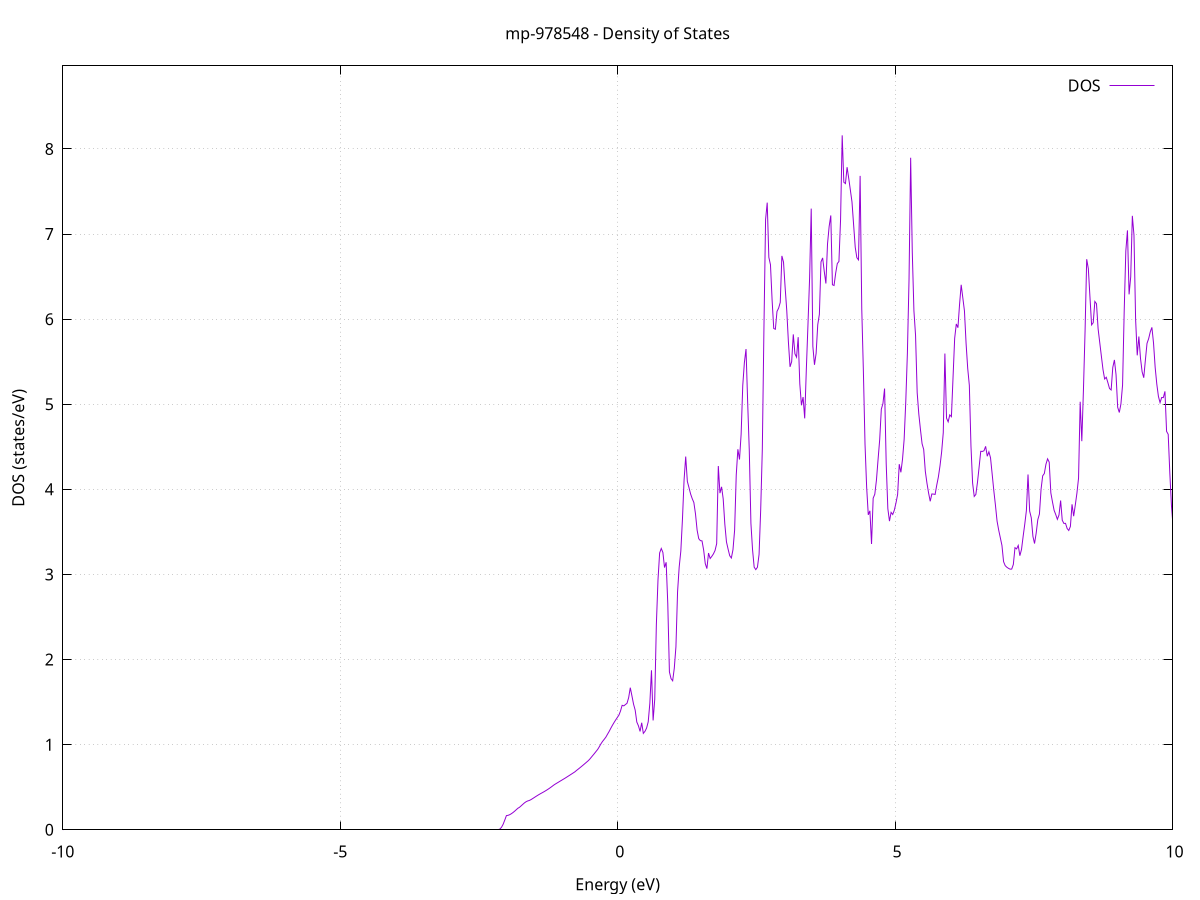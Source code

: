 set title 'mp-978548 - Density of States'
set xlabel 'Energy (eV)'
set ylabel 'DOS (states/eV)'
set grid
set xrange [-10:10]
set yrange [0:8.976]
set xzeroaxis lt -1
set terminal png size 800,600
set output 'mp-978548_dos_gnuplot.png'
plot '-' using 1:2 with lines title 'DOS'
-39.520500 0.000000
-39.491200 0.000000
-39.461800 0.000000
-39.432400 0.000000
-39.403000 0.000000
-39.373700 0.000000
-39.344300 0.000000
-39.314900 0.000000
-39.285500 0.000000
-39.256100 0.000000
-39.226800 0.000000
-39.197400 0.000000
-39.168000 0.000000
-39.138600 0.000000
-39.109200 0.000000
-39.079900 0.000000
-39.050500 0.000000
-39.021100 0.000000
-38.991700 0.000000
-38.962400 0.000000
-38.933000 0.000000
-38.903600 0.000000
-38.874200 0.000000
-38.844800 0.000000
-38.815500 0.000000
-38.786100 0.000000
-38.756700 0.000000
-38.727300 0.000000
-38.698000 0.000000
-38.668600 0.000000
-38.639200 0.000000
-38.609800 0.000000
-38.580400 0.000000
-38.551100 0.000000
-38.521700 0.000000
-38.492300 0.000000
-38.462900 0.000000
-38.433600 0.000000
-38.404200 0.000000
-38.374800 0.000000
-38.345400 0.000000
-38.316000 0.000000
-38.286700 0.000000
-38.257300 0.000000
-38.227900 0.000000
-38.198500 0.000000
-38.169200 0.000000
-38.139800 0.000000
-38.110400 0.000000
-38.081000 0.000000
-38.051600 0.000000
-38.022300 0.000000
-37.992900 0.000000
-37.963500 0.000000
-37.934100 0.000000
-37.904800 0.000000
-37.875400 0.000000
-37.846000 0.000000
-37.816600 0.000000
-37.787200 0.000000
-37.757900 0.000000
-37.728500 0.000000
-37.699100 0.000000
-37.669700 0.000000
-37.640300 0.000000
-37.611000 0.000000
-37.581600 0.000000
-37.552200 0.000000
-37.522800 0.000000
-37.493500 0.000000
-37.464100 0.000000
-37.434700 0.000000
-37.405300 0.000000
-37.375900 0.000000
-37.346600 0.000000
-37.317200 0.000000
-37.287800 0.000000
-37.258400 0.000000
-37.229100 0.000000
-37.199700 0.000000
-37.170300 0.000000
-37.140900 0.000000
-37.111500 0.000000
-37.082200 0.000000
-37.052800 0.000000
-37.023400 0.000000
-36.994000 0.000000
-36.964700 0.000000
-36.935300 0.000000
-36.905900 0.000000
-36.876500 0.000000
-36.847100 0.000000
-36.817800 0.000000
-36.788400 0.000000
-36.759000 0.000000
-36.729600 0.000000
-36.700300 0.000000
-36.670900 0.000000
-36.641500 0.000000
-36.612100 0.000000
-36.582700 0.000000
-36.553400 0.000000
-36.524000 0.000000
-36.494600 0.000000
-36.465200 0.000000
-36.435900 0.000000
-36.406500 0.000000
-36.377100 0.000000
-36.347700 0.000000
-36.318300 0.000000
-36.289000 0.000000
-36.259600 0.000000
-36.230200 0.000000
-36.200800 0.000000
-36.171400 0.000000
-36.142100 0.000000
-36.112700 0.000000
-36.083300 0.000000
-36.053900 0.000000
-36.024600 0.000000
-35.995200 0.000000
-35.965800 0.000000
-35.936400 0.000000
-35.907000 0.000000
-35.877700 0.000000
-35.848300 0.000000
-35.818900 0.000000
-35.789500 0.000000
-35.760200 0.000000
-35.730800 0.000000
-35.701400 0.000000
-35.672000 0.000000
-35.642600 0.000000
-35.613300 0.000000
-35.583900 0.000000
-35.554500 0.000000
-35.525100 0.000000
-35.495800 0.000000
-35.466400 0.000000
-35.437000 0.000000
-35.407600 0.000000
-35.378200 0.000000
-35.348900 0.000000
-35.319500 0.000000
-35.290100 0.000000
-35.260700 0.000000
-35.231400 0.000000
-35.202000 0.000000
-35.172600 0.000000
-35.143200 0.000000
-35.113800 0.000000
-35.084500 0.000000
-35.055100 0.000000
-35.025700 0.000000
-34.996300 0.000000
-34.967000 0.000000
-34.937600 0.000000
-34.908200 0.000000
-34.878800 0.000000
-34.849400 0.000000
-34.820100 0.000000
-34.790700 0.000000
-34.761300 0.000000
-34.731900 0.000000
-34.702500 0.000000
-34.673200 0.000000
-34.643800 0.000000
-34.614400 0.000000
-34.585000 0.000000
-34.555700 0.000000
-34.526300 0.000000
-34.496900 0.000000
-34.467500 0.000000
-34.438100 0.000000
-34.408800 0.000000
-34.379400 0.000000
-34.350000 0.000000
-34.320600 0.000000
-34.291300 0.000000
-34.261900 0.000000
-34.232500 0.000000
-34.203100 0.000000
-34.173700 0.000000
-34.144400 0.000000
-34.115000 0.000000
-34.085600 0.000000
-34.056200 0.000000
-34.026900 0.000000
-33.997500 0.000000
-33.968100 0.000000
-33.938700 0.000000
-33.909300 0.000000
-33.880000 0.000000
-33.850600 0.000000
-33.821200 0.000000
-33.791800 0.000000
-33.762500 0.000000
-33.733100 0.000000
-33.703700 0.000000
-33.674300 0.000000
-33.644900 0.000000
-33.615600 0.000000
-33.586200 0.000000
-33.556800 0.000000
-33.527400 0.000000
-33.498100 0.000000
-33.468700 0.000000
-33.439300 0.000000
-33.409900 0.000000
-33.380500 0.000000
-33.351200 0.000000
-33.321800 0.000000
-33.292400 0.000000
-33.263000 0.000000
-33.233600 0.000000
-33.204300 0.000000
-33.174900 0.000000
-33.145500 0.000000
-33.116100 0.000000
-33.086800 0.000000
-33.057400 0.000000
-33.028000 0.000000
-32.998600 0.000000
-32.969200 0.000000
-32.939900 0.000000
-32.910500 0.000000
-32.881100 0.000000
-32.851700 0.000000
-32.822400 0.000000
-32.793000 0.000000
-32.763600 0.000000
-32.734200 0.000000
-32.704800 0.000000
-32.675500 0.000000
-32.646100 0.000000
-32.616700 0.000000
-32.587300 0.000000
-32.558000 0.000000
-32.528600 0.000000
-32.499200 0.000000
-32.469800 0.000000
-32.440400 0.000000
-32.411100 0.000000
-32.381700 0.000000
-32.352300 0.000000
-32.322900 0.000000
-32.293600 0.000000
-32.264200 0.000000
-32.234800 0.000000
-32.205400 0.000000
-32.176000 0.000000
-32.146700 0.000000
-32.117300 0.000000
-32.087900 0.000000
-32.058500 0.000000
-32.029200 0.000000
-31.999800 0.000000
-31.970400 0.000000
-31.941000 0.000000
-31.911600 0.000000
-31.882300 0.000000
-31.852900 0.000000
-31.823500 0.000000
-31.794100 0.000000
-31.764700 0.000000
-31.735400 0.000000
-31.706000 0.000000
-31.676600 0.000000
-31.647200 0.000000
-31.617900 0.000000
-31.588500 0.000000
-31.559100 0.000000
-31.529700 0.000000
-31.500300 0.000000
-31.471000 0.000000
-31.441600 0.000000
-31.412200 0.000000
-31.382800 0.000000
-31.353500 0.000000
-31.324100 0.000000
-31.294700 0.000000
-31.265300 0.000000
-31.235900 0.000000
-31.206600 0.000000
-31.177200 0.000000
-31.147800 0.000000
-31.118400 0.000000
-31.089100 0.000000
-31.059700 0.000000
-31.030300 0.000000
-31.000900 0.000000
-30.971500 0.000000
-30.942200 0.000000
-30.912800 0.000000
-30.883400 0.000000
-30.854000 0.000000
-30.824700 0.000000
-30.795300 0.000000
-30.765900 0.000000
-30.736500 0.000000
-30.707100 0.000000
-30.677800 0.000000
-30.648400 0.000000
-30.619000 0.000000
-30.589600 0.000000
-30.560300 0.000000
-30.530900 0.000000
-30.501500 0.000000
-30.472100 0.000000
-30.442700 0.000000
-30.413400 0.000000
-30.384000 0.000000
-30.354600 0.000000
-30.325200 0.000000
-30.295800 0.000000
-30.266500 0.000000
-30.237100 0.000000
-30.207700 0.000000
-30.178300 0.000000
-30.149000 0.000000
-30.119600 0.000000
-30.090200 0.000000
-30.060800 0.000000
-30.031400 0.000000
-30.002100 0.000000
-29.972700 0.000000
-29.943300 0.000000
-29.913900 0.000000
-29.884600 0.000000
-29.855200 0.000000
-29.825800 0.000000
-29.796400 0.000000
-29.767000 0.000000
-29.737700 0.000000
-29.708300 0.000000
-29.678900 0.000000
-29.649500 0.000000
-29.620200 0.000000
-29.590800 0.000000
-29.561400 0.000000
-29.532000 0.000000
-29.502600 0.000000
-29.473300 0.000000
-29.443900 0.000000
-29.414500 0.000000
-29.385100 0.000000
-29.355800 0.000000
-29.326400 0.000000
-29.297000 0.000000
-29.267600 0.000000
-29.238200 0.000000
-29.208900 0.000000
-29.179500 0.000000
-29.150100 0.000000
-29.120700 0.000000
-29.091400 0.000000
-29.062000 0.000000
-29.032600 0.000000
-29.003200 0.000000
-28.973800 0.000000
-28.944500 0.000000
-28.915100 0.000000
-28.885700 0.000000
-28.856300 0.000000
-28.826900 0.000000
-28.797600 0.000000
-28.768200 0.000000
-28.738800 0.000000
-28.709400 0.000000
-28.680100 0.000000
-28.650700 0.000000
-28.621300 0.000000
-28.591900 0.000000
-28.562500 0.000000
-28.533200 0.000000
-28.503800 0.000000
-28.474400 0.000000
-28.445000 0.000000
-28.415700 0.000000
-28.386300 0.000000
-28.356900 0.000000
-28.327500 0.000000
-28.298100 0.000000
-28.268800 0.000000
-28.239400 0.000000
-28.210000 0.000000
-28.180600 0.000000
-28.151300 0.000000
-28.121900 0.000000
-28.092500 0.000000
-28.063100 0.000000
-28.033700 0.000000
-28.004400 0.000000
-27.975000 0.000000
-27.945600 0.000000
-27.916200 0.000000
-27.886900 0.000000
-27.857500 0.000000
-27.828100 0.000000
-27.798700 0.000000
-27.769300 0.000000
-27.740000 0.000000
-27.710600 0.000000
-27.681200 0.000000
-27.651800 0.000000
-27.622500 0.000000
-27.593100 0.000000
-27.563700 0.000000
-27.534300 0.000000
-27.504900 0.000000
-27.475600 0.000000
-27.446200 0.000000
-27.416800 0.000000
-27.387400 0.000000
-27.358000 0.000000
-27.328700 0.000000
-27.299300 0.000000
-27.269900 0.000000
-27.240500 0.000000
-27.211200 0.000000
-27.181800 0.000000
-27.152400 0.000000
-27.123000 0.000000
-27.093600 0.000000
-27.064300 0.000000
-27.034900 0.000000
-27.005500 0.000000
-26.976100 0.000000
-26.946800 0.000000
-26.917400 0.000000
-26.888000 0.000000
-26.858600 0.000000
-26.829200 0.000000
-26.799900 0.000000
-26.770500 0.000000
-26.741100 0.000000
-26.711700 0.000000
-26.682400 0.000000
-26.653000 0.000000
-26.623600 0.000000
-26.594200 0.000000
-26.564800 0.000000
-26.535500 0.000000
-26.506100 0.000000
-26.476700 0.000000
-26.447300 0.000000
-26.418000 0.000000
-26.388600 0.000000
-26.359200 0.000000
-26.329800 0.000000
-26.300400 0.000000
-26.271100 0.000000
-26.241700 0.000000
-26.212300 0.000000
-26.182900 0.000000
-26.153600 0.000000
-26.124200 0.000000
-26.094800 0.000000
-26.065400 0.000000
-26.036000 0.000000
-26.006700 0.000000
-25.977300 0.000000
-25.947900 0.000000
-25.918500 0.000000
-25.889100 0.000000
-25.859800 0.000000
-25.830400 0.000000
-25.801000 0.000000
-25.771600 0.000000
-25.742300 0.000000
-25.712900 0.000000
-25.683500 0.000000
-25.654100 0.000000
-25.624700 0.000000
-25.595400 0.000000
-25.566000 0.000000
-25.536600 0.000000
-25.507200 0.000000
-25.477900 0.000000
-25.448500 0.000000
-25.419100 0.000000
-25.389700 0.000000
-25.360300 0.000000
-25.331000 0.000000
-25.301600 0.000000
-25.272200 0.000000
-25.242800 0.000000
-25.213500 0.000000
-25.184100 0.000000
-25.154700 0.000000
-25.125300 0.000000
-25.095900 0.000000
-25.066600 0.000000
-25.037200 0.000000
-25.007800 0.000000
-24.978400 0.000000
-24.949100 0.000000
-24.919700 0.000000
-24.890300 0.000000
-24.860900 0.000000
-24.831500 0.000000
-24.802200 0.000000
-24.772800 0.000000
-24.743400 0.000000
-24.714000 0.000000
-24.684700 0.000000
-24.655300 0.000000
-24.625900 0.000000
-24.596500 0.000000
-24.567100 0.000000
-24.537800 0.000000
-24.508400 0.000000
-24.479000 0.000000
-24.449600 0.000000
-24.420200 0.000000
-24.390900 0.000000
-24.361500 0.000000
-24.332100 0.000000
-24.302700 0.000000
-24.273400 0.000000
-24.244000 0.000000
-24.214600 0.000000
-24.185200 0.000000
-24.155800 0.000000
-24.126500 0.000000
-24.097100 0.000000
-24.067700 0.000000
-24.038300 0.000000
-24.009000 0.000000
-23.979600 0.000000
-23.950200 0.000000
-23.920800 0.000000
-23.891400 0.000000
-23.862100 0.000000
-23.832700 0.000000
-23.803300 0.000000
-23.773900 0.000000
-23.744600 0.000000
-23.715200 0.000000
-23.685800 0.000000
-23.656400 0.000000
-23.627000 0.000000
-23.597700 0.000000
-23.568300 0.000000
-23.538900 0.000000
-23.509500 0.000000
-23.480200 0.000000
-23.450800 0.000000
-23.421400 0.000000
-23.392000 0.000000
-23.362600 0.000000
-23.333300 0.000000
-23.303900 0.000000
-23.274500 0.000000
-23.245100 0.000000
-23.215800 0.000000
-23.186400 0.000000
-23.157000 0.000000
-23.127600 0.000000
-23.098200 0.000000
-23.068900 0.000000
-23.039500 0.000000
-23.010100 0.000000
-22.980700 0.000000
-22.951300 0.000000
-22.922000 0.000000
-22.892600 0.000000
-22.863200 0.000000
-22.833800 0.000000
-22.804500 0.000000
-22.775100 0.000000
-22.745700 0.000000
-22.716300 0.000000
-22.686900 0.000000
-22.657600 0.000000
-22.628200 0.000000
-22.598800 0.000000
-22.569400 0.000000
-22.540100 0.000000
-22.510700 0.000000
-22.481300 0.000000
-22.451900 0.000000
-22.422500 0.000000
-22.393200 0.000000
-22.363800 0.000000
-22.334400 0.000000
-22.305000 0.000000
-22.275700 0.000000
-22.246300 0.000000
-22.216900 0.000000
-22.187500 0.000000
-22.158100 0.000000
-22.128800 0.000000
-22.099400 0.000000
-22.070000 0.000000
-22.040600 0.000000
-22.011300 0.000000
-21.981900 0.000000
-21.952500 0.000000
-21.923100 0.000000
-21.893700 0.000000
-21.864400 0.000000
-21.835000 0.000000
-21.805600 10.244600
-21.776200 15.211400
-21.746900 41.581300
-21.717500 42.151400
-21.688100 51.394800
-21.658700 30.771500
-21.629300 18.890900
-21.600000 38.003300
-21.570600 41.174900
-21.541200 34.017100
-21.511800 41.118400
-21.482500 36.437000
-21.453100 62.422600
-21.423700 94.716200
-21.394300 57.169300
-21.364900 0.000000
-21.335600 0.000000
-21.306200 0.000000
-21.276800 0.000000
-21.247400 0.000000
-21.218000 0.000000
-21.188700 0.000000
-21.159300 0.000000
-21.129900 0.000000
-21.100500 0.000000
-21.071200 0.000000
-21.041800 0.000000
-21.012400 0.000000
-20.983000 0.000000
-20.953600 0.000000
-20.924300 0.000000
-20.894900 0.000000
-20.865500 0.000000
-20.836100 0.000000
-20.806800 0.000000
-20.777400 0.000000
-20.748000 0.000000
-20.718600 0.000000
-20.689200 0.000000
-20.659900 0.000000
-20.630500 0.000000
-20.601100 0.000000
-20.571700 0.000000
-20.542400 0.000000
-20.513000 0.000000
-20.483600 0.000000
-20.454200 0.000000
-20.424800 0.000000
-20.395500 0.000000
-20.366100 0.000000
-20.336700 0.000000
-20.307300 0.000000
-20.278000 0.000000
-20.248600 0.000000
-20.219200 0.000000
-20.189800 0.000000
-20.160400 0.000000
-20.131100 0.000000
-20.101700 0.000000
-20.072300 0.000000
-20.042900 0.000000
-20.013600 0.000000
-19.984200 0.000000
-19.954800 0.000000
-19.925400 0.000000
-19.896000 0.000000
-19.866700 0.000000
-19.837300 0.000000
-19.807900 0.000000
-19.778500 0.000000
-19.749100 0.000000
-19.719800 0.000000
-19.690400 0.000000
-19.661000 0.000000
-19.631600 0.000000
-19.602300 0.000000
-19.572900 0.000000
-19.543500 0.000000
-19.514100 0.000000
-19.484700 0.000000
-19.455400 0.000000
-19.426000 0.000000
-19.396600 0.000000
-19.367200 0.000000
-19.337900 0.000000
-19.308500 0.000000
-19.279100 0.000000
-19.249700 0.000000
-19.220300 0.000000
-19.191000 0.000000
-19.161600 0.000000
-19.132200 0.000000
-19.102800 0.000000
-19.073500 0.000000
-19.044100 0.000000
-19.014700 0.000000
-18.985300 0.000000
-18.955900 0.000000
-18.926600 0.000000
-18.897200 0.000000
-18.867800 0.000000
-18.838400 0.000000
-18.809100 0.000000
-18.779700 0.000000
-18.750300 0.000000
-18.720900 0.000000
-18.691500 0.000000
-18.662200 0.000000
-18.632800 0.000000
-18.603400 0.000000
-18.574000 0.000000
-18.544700 0.000000
-18.515300 0.000000
-18.485900 0.000000
-18.456500 0.000000
-18.427100 0.000000
-18.397800 0.000000
-18.368400 0.000000
-18.339000 0.000000
-18.309600 0.000000
-18.280200 0.000000
-18.250900 0.000000
-18.221500 0.000000
-18.192100 0.000000
-18.162700 0.000000
-18.133400 0.000000
-18.104000 0.000000
-18.074600 0.000000
-18.045200 0.000000
-18.015800 0.000000
-17.986500 0.000000
-17.957100 0.000000
-17.927700 0.000000
-17.898300 0.000000
-17.869000 0.000000
-17.839600 0.000000
-17.810200 0.000000
-17.780800 0.000000
-17.751400 0.000000
-17.722100 0.000000
-17.692700 0.000000
-17.663300 0.000000
-17.633900 0.000000
-17.604600 0.000000
-17.575200 0.000000
-17.545800 0.000000
-17.516400 0.000000
-17.487000 0.000000
-17.457700 0.000000
-17.428300 0.000000
-17.398900 0.000000
-17.369500 0.000000
-17.340200 0.000000
-17.310800 0.000000
-17.281400 0.000000
-17.252000 0.000000
-17.222600 0.000000
-17.193300 0.000000
-17.163900 0.000000
-17.134500 0.000000
-17.105100 0.000000
-17.075800 0.000000
-17.046400 0.000000
-17.017000 0.000000
-16.987600 0.000000
-16.958200 0.000000
-16.928900 0.000000
-16.899500 0.000000
-16.870100 0.000000
-16.840700 0.000000
-16.811300 0.000000
-16.782000 0.000000
-16.752600 0.000000
-16.723200 0.000000
-16.693800 0.000000
-16.664500 0.000000
-16.635100 0.000000
-16.605700 0.000000
-16.576300 0.000000
-16.546900 0.000000
-16.517600 0.000000
-16.488200 0.000000
-16.458800 170.787600
-16.429400 0.000000
-16.400100 0.000000
-16.370700 0.000000
-16.341300 0.000000
-16.311900 0.000000
-16.282500 0.000000
-16.253200 0.000000
-16.223800 0.000000
-16.194400 0.000000
-16.165000 0.000000
-16.135700 0.000000
-16.106300 0.000000
-16.076900 0.000000
-16.047500 0.000000
-16.018100 0.000000
-15.988800 0.000000
-15.959400 0.000000
-15.930000 0.000000
-15.900600 0.000000
-15.871300 0.000000
-15.841900 0.000000
-15.812500 0.000000
-15.783100 0.000000
-15.753700 0.000000
-15.724400 0.000000
-15.695000 0.000000
-15.665600 0.000000
-15.636200 0.000000
-15.606900 0.000000
-15.577500 0.000000
-15.548100 0.000000
-15.518700 0.000000
-15.489300 0.000000
-15.460000 0.000000
-15.430600 0.000000
-15.401200 0.000000
-15.371800 0.000000
-15.342400 0.000000
-15.313100 0.000000
-15.283700 0.000000
-15.254300 0.000000
-15.224900 0.000000
-15.195600 0.000000
-15.166200 0.000000
-15.136800 0.000000
-15.107400 0.000000
-15.078000 0.000000
-15.048700 0.000000
-15.019300 0.000000
-14.989900 0.000000
-14.960500 0.000000
-14.931200 0.000000
-14.901800 0.000000
-14.872400 0.000000
-14.843000 0.000000
-14.813600 0.000000
-14.784300 0.000000
-14.754900 0.000000
-14.725500 0.000000
-14.696100 0.000000
-14.666800 0.000000
-14.637400 0.000000
-14.608000 0.000000
-14.578600 0.000000
-14.549200 0.000000
-14.519900 0.000000
-14.490500 0.000000
-14.461100 0.000000
-14.431700 0.000000
-14.402400 0.000000
-14.373000 0.000000
-14.343600 0.000000
-14.314200 0.000000
-14.284800 0.000000
-14.255500 0.000000
-14.226100 0.000000
-14.196700 0.000000
-14.167300 0.000000
-14.138000 0.000000
-14.108600 0.000000
-14.079200 0.000000
-14.049800 0.000000
-14.020400 0.000000
-13.991100 0.000000
-13.961700 0.000000
-13.932300 0.000000
-13.902900 0.000000
-13.873500 0.000000
-13.844200 0.000000
-13.814800 0.000000
-13.785400 0.000000
-13.756000 0.000000
-13.726700 0.000000
-13.697300 0.000000
-13.667900 0.000000
-13.638500 0.000000
-13.609100 0.000000
-13.579800 0.000000
-13.550400 0.000000
-13.521000 0.000000
-13.491600 0.000000
-13.462300 0.000000
-13.432900 0.000000
-13.403500 0.000000
-13.374100 0.000000
-13.344700 0.000000
-13.315400 0.000000
-13.286000 0.000000
-13.256600 0.000000
-13.227200 0.000000
-13.197900 0.000000
-13.168500 0.000000
-13.139100 0.000000
-13.109700 0.000000
-13.080300 0.000000
-13.051000 0.000000
-13.021600 0.000000
-12.992200 0.000000
-12.962800 0.000000
-12.933500 0.000000
-12.904100 0.000000
-12.874700 0.000000
-12.845300 0.000000
-12.815900 0.000000
-12.786600 0.000000
-12.757200 0.000000
-12.727800 0.000000
-12.698400 0.000000
-12.669100 0.000000
-12.639700 0.000000
-12.610300 0.000000
-12.580900 0.000000
-12.551500 0.000000
-12.522200 0.000000
-12.492800 0.000000
-12.463400 0.000000
-12.434000 0.000000
-12.404600 0.000000
-12.375300 0.000000
-12.345900 0.000000
-12.316500 0.000000
-12.287100 0.000000
-12.257800 0.000000
-12.228400 0.000000
-12.199000 0.000000
-12.169600 0.000000
-12.140200 0.000000
-12.110900 0.000000
-12.081500 0.000000
-12.052100 0.000000
-12.022700 0.000000
-11.993400 0.000000
-11.964000 0.000000
-11.934600 0.000000
-11.905200 0.000000
-11.875800 0.000000
-11.846500 0.000000
-11.817100 0.000000
-11.787700 0.000000
-11.758300 0.000000
-11.729000 0.000000
-11.699600 0.000000
-11.670200 0.000000
-11.640800 0.000000
-11.611400 0.000000
-11.582100 0.000000
-11.552700 0.000000
-11.523300 0.000000
-11.493900 0.000000
-11.464600 0.000000
-11.435200 0.000000
-11.405800 0.000000
-11.376400 0.000000
-11.347000 0.000000
-11.317700 0.000000
-11.288300 0.000000
-11.258900 0.000000
-11.229500 0.000000
-11.200200 0.000000
-11.170800 0.000000
-11.141400 0.000000
-11.112000 0.000000
-11.082600 0.000000
-11.053300 0.000000
-11.023900 0.000000
-10.994500 0.000000
-10.965100 0.000000
-10.935700 0.000000
-10.906400 0.000000
-10.877000 0.000000
-10.847600 0.000000
-10.818200 0.000000
-10.788900 0.000000
-10.759500 0.000000
-10.730100 0.000000
-10.700700 0.000000
-10.671300 0.000000
-10.642000 0.000000
-10.612600 0.000000
-10.583200 0.000000
-10.553800 0.000000
-10.524500 0.000000
-10.495100 0.000000
-10.465700 0.000000
-10.436300 0.000000
-10.406900 0.000000
-10.377600 0.000000
-10.348200 0.000000
-10.318800 0.000000
-10.289400 0.000000
-10.260100 0.000000
-10.230700 0.000000
-10.201300 0.000000
-10.171900 0.000000
-10.142500 0.000000
-10.113200 0.000000
-10.083800 0.000000
-10.054400 0.000000
-10.025000 0.000000
-9.995700 0.000000
-9.966300 0.000000
-9.936900 0.000000
-9.907500 0.000000
-9.878100 0.000000
-9.848800 0.000000
-9.819400 0.000000
-9.790000 0.000000
-9.760600 0.000000
-9.731300 0.000000
-9.701900 0.000000
-9.672500 0.000000
-9.643100 0.000000
-9.613700 0.000000
-9.584400 0.000000
-9.555000 0.000000
-9.525600 0.000000
-9.496200 0.000000
-9.466800 0.000000
-9.437500 0.000000
-9.408100 0.000000
-9.378700 0.000000
-9.349300 0.000000
-9.320000 0.000000
-9.290600 0.000000
-9.261200 0.000000
-9.231800 0.000000
-9.202400 0.000000
-9.173100 0.000000
-9.143700 0.000000
-9.114300 0.000000
-9.084900 0.000000
-9.055600 0.000000
-9.026200 0.000000
-8.996800 0.000000
-8.967400 0.000000
-8.938000 0.000000
-8.908700 0.000000
-8.879300 0.000000
-8.849900 0.000000
-8.820500 0.000000
-8.791200 0.000000
-8.761800 0.000000
-8.732400 0.000000
-8.703000 0.000000
-8.673600 0.000000
-8.644300 0.000000
-8.614900 0.000000
-8.585500 0.000000
-8.556100 0.000000
-8.526800 0.000000
-8.497400 0.000000
-8.468000 0.000000
-8.438600 0.000000
-8.409200 0.000000
-8.379900 0.000000
-8.350500 0.000000
-8.321100 0.000000
-8.291700 0.000000
-8.262400 0.000000
-8.233000 0.000000
-8.203600 0.000000
-8.174200 0.000000
-8.144800 0.000000
-8.115500 0.000000
-8.086100 0.000000
-8.056700 0.000000
-8.027300 0.000000
-7.997900 0.000000
-7.968600 0.000000
-7.939200 0.000000
-7.909800 0.000000
-7.880400 0.000000
-7.851100 0.000000
-7.821700 0.000000
-7.792300 0.000000
-7.762900 0.000000
-7.733500 0.000000
-7.704200 0.000000
-7.674800 0.000000
-7.645400 0.000000
-7.616000 0.000000
-7.586700 0.000000
-7.557300 0.000000
-7.527900 0.000000
-7.498500 0.000000
-7.469100 0.000000
-7.439800 0.000000
-7.410400 0.000000
-7.381000 0.000000
-7.351600 0.000000
-7.322300 0.000000
-7.292900 0.000000
-7.263500 0.000000
-7.234100 0.000000
-7.204700 0.000000
-7.175400 0.000000
-7.146000 0.000000
-7.116600 0.000000
-7.087200 0.000000
-7.057900 0.000000
-7.028500 0.000000
-6.999100 0.000000
-6.969700 0.000000
-6.940300 0.000000
-6.911000 0.000000
-6.881600 0.000000
-6.852200 0.000000
-6.822800 0.000000
-6.793500 0.000000
-6.764100 0.000000
-6.734700 0.000000
-6.705300 0.000000
-6.675900 0.000000
-6.646600 0.000000
-6.617200 0.000000
-6.587800 0.000000
-6.558400 0.000000
-6.529000 0.000000
-6.499700 0.000000
-6.470300 0.000000
-6.440900 0.000000
-6.411500 0.000000
-6.382200 0.000000
-6.352800 0.000000
-6.323400 0.000000
-6.294000 0.000000
-6.264600 0.000000
-6.235300 0.000000
-6.205900 0.000000
-6.176500 0.000000
-6.147100 0.000000
-6.117800 0.000000
-6.088400 0.000000
-6.059000 0.000000
-6.029600 0.000000
-6.000200 0.000000
-5.970900 0.000000
-5.941500 0.000000
-5.912100 0.000000
-5.882700 0.000000
-5.853400 0.000000
-5.824000 0.000000
-5.794600 0.000000
-5.765200 0.000000
-5.735800 0.000000
-5.706500 0.000000
-5.677100 0.000000
-5.647700 0.000000
-5.618300 0.000000
-5.589000 0.000000
-5.559600 0.000000
-5.530200 0.000000
-5.500800 0.000000
-5.471400 0.000000
-5.442100 0.000000
-5.412700 0.000000
-5.383300 0.000000
-5.353900 0.000000
-5.324600 0.000000
-5.295200 0.000000
-5.265800 0.000000
-5.236400 0.000000
-5.207000 0.000000
-5.177700 0.000000
-5.148300 0.000000
-5.118900 0.000000
-5.089500 0.000000
-5.060100 0.000000
-5.030800 0.000000
-5.001400 0.000000
-4.972000 0.000000
-4.942600 0.000000
-4.913300 0.000000
-4.883900 0.000000
-4.854500 0.000000
-4.825100 0.000000
-4.795700 0.000000
-4.766400 0.000000
-4.737000 0.000000
-4.707600 0.000000
-4.678200 0.000000
-4.648900 0.000000
-4.619500 0.000000
-4.590100 0.000000
-4.560700 0.000000
-4.531300 0.000000
-4.502000 0.000000
-4.472600 0.000000
-4.443200 0.000000
-4.413800 0.000000
-4.384500 0.000000
-4.355100 0.000000
-4.325700 0.000000
-4.296300 0.000000
-4.266900 0.000000
-4.237600 0.000000
-4.208200 0.000000
-4.178800 0.000000
-4.149400 0.000000
-4.120100 0.000000
-4.090700 0.000000
-4.061300 0.000000
-4.031900 0.000000
-4.002500 0.000000
-3.973200 0.000000
-3.943800 0.000000
-3.914400 0.000000
-3.885000 0.000000
-3.855700 0.000000
-3.826300 0.000000
-3.796900 0.000000
-3.767500 0.000000
-3.738100 0.000000
-3.708800 0.000000
-3.679400 0.000000
-3.650000 0.000000
-3.620600 0.000000
-3.591200 0.000000
-3.561900 0.000000
-3.532500 0.000000
-3.503100 0.000000
-3.473700 0.000000
-3.444400 0.000000
-3.415000 0.000000
-3.385600 0.000000
-3.356200 0.000000
-3.326800 0.000000
-3.297500 0.000000
-3.268100 0.000000
-3.238700 0.000000
-3.209300 0.000000
-3.180000 0.000000
-3.150600 0.000000
-3.121200 0.000000
-3.091800 0.000000
-3.062400 0.000000
-3.033100 0.000000
-3.003700 0.000000
-2.974300 0.000000
-2.944900 0.000000
-2.915600 0.000000
-2.886200 0.000000
-2.856800 0.000000
-2.827400 0.000000
-2.798000 0.000000
-2.768700 0.000000
-2.739300 0.000000
-2.709900 0.000000
-2.680500 0.000000
-2.651200 0.000000
-2.621800 0.000000
-2.592400 0.000000
-2.563000 0.000000
-2.533600 0.000000
-2.504300 0.000000
-2.474900 0.000000
-2.445500 0.000000
-2.416100 0.000000
-2.386800 0.000000
-2.357400 0.000000
-2.328000 0.000000
-2.298600 0.000000
-2.269200 0.000000
-2.239900 0.000000
-2.210500 0.000000
-2.181100 0.000000
-2.151700 0.000000
-2.122400 0.008000
-2.093000 0.029600
-2.063600 0.065000
-2.034200 0.114000
-2.004800 0.166400
-1.975500 0.169700
-1.946100 0.177000
-1.916700 0.188300
-1.887300 0.202000
-1.857900 0.217500
-1.828600 0.234900
-1.799200 0.252400
-1.769800 0.263800
-1.740400 0.280600
-1.711100 0.297900
-1.681700 0.315000
-1.652300 0.328600
-1.622900 0.338300
-1.593500 0.344000
-1.564200 0.353400
-1.534800 0.365400
-1.505400 0.377700
-1.476000 0.390300
-1.446700 0.402400
-1.417300 0.414100
-1.387900 0.425100
-1.358500 0.435600
-1.329100 0.446400
-1.299800 0.457800
-1.270400 0.469700
-1.241000 0.482300
-1.211600 0.495700
-1.182300 0.509800
-1.152900 0.524500
-1.123500 0.537100
-1.094100 0.548600
-1.064700 0.560200
-1.035400 0.571900
-1.006000 0.583400
-0.976600 0.594900
-0.947200 0.606500
-0.917900 0.618700
-0.888500 0.630900
-0.859100 0.643200
-0.829700 0.655600
-0.800300 0.668100
-0.771000 0.680600
-0.741600 0.696900
-0.712200 0.711800
-0.682800 0.727200
-0.653500 0.742900
-0.624100 0.758900
-0.594700 0.775100
-0.565300 0.791500
-0.535900 0.808200
-0.506600 0.826900
-0.477200 0.850300
-0.447800 0.873400
-0.418400 0.896400
-0.389000 0.920700
-0.359700 0.944500
-0.330300 0.976100
-0.300900 1.010000
-0.271500 1.038900
-0.242200 1.062700
-0.212800 1.088100
-0.183400 1.121900
-0.154000 1.154700
-0.124600 1.191400
-0.095300 1.226400
-0.065900 1.258900
-0.036500 1.289400
-0.007100 1.318500
0.022200 1.346200
0.051600 1.395600
0.081000 1.462600
0.110400 1.456100
0.139800 1.471000
0.169100 1.486600
0.198500 1.552900
0.227900 1.669500
0.257300 1.573700
0.286600 1.476100
0.316000 1.406100
0.345400 1.265900
0.374800 1.221200
0.404200 1.155600
0.433500 1.257800
0.462900 1.132800
0.492300 1.156600
0.521700 1.195300
0.551000 1.268600
0.580400 1.486400
0.609800 1.874100
0.639200 1.284900
0.668600 1.533100
0.697900 2.414300
0.727300 2.937300
0.756700 3.252500
0.786100 3.305400
0.815400 3.259100
0.844800 3.081300
0.874200 3.143300
0.903600 2.655100
0.933000 1.855100
0.962300 1.776000
0.991700 1.750800
1.021100 1.899600
1.050500 2.149800
1.079900 2.794500
1.109200 3.087000
1.138600 3.274200
1.168000 3.648900
1.197400 4.111400
1.226700 4.385000
1.256100 4.093300
1.285500 4.021300
1.314900 3.945800
1.344300 3.890400
1.373600 3.845300
1.403000 3.711600
1.432400 3.519900
1.461800 3.420100
1.491100 3.397500
1.520500 3.394400
1.549900 3.287600
1.579300 3.127200
1.608700 3.068800
1.638000 3.251500
1.667400 3.187600
1.696800 3.212500
1.726200 3.241600
1.755500 3.281800
1.784900 3.362800
1.814300 4.274400
1.843700 3.955600
1.873100 4.029700
1.902400 3.887300
1.931800 3.590400
1.961200 3.382800
1.990600 3.297900
2.019900 3.220100
2.049300 3.193500
2.078700 3.291200
2.108100 3.519900
2.137500 4.168600
2.166800 4.471300
2.196200 4.350900
2.225600 4.648400
2.255000 5.221500
2.284300 5.490400
2.313700 5.648700
2.343100 5.028200
2.372500 4.458400
2.401900 3.601000
2.431200 3.291600
2.460600 3.085600
2.490000 3.057100
2.519400 3.085100
2.548800 3.235400
2.578100 3.760900
2.607500 4.473100
2.636900 5.904100
2.666300 7.171800
2.695600 7.368900
2.725000 6.726700
2.754400 6.639300
2.783800 6.224000
2.813200 5.890500
2.842500 5.881300
2.871900 6.090600
2.901300 6.129800
2.930700 6.196700
2.960000 6.743200
2.989400 6.670100
3.018800 6.370200
3.048200 6.098900
3.077600 5.730600
3.106900 5.439600
3.136300 5.500200
3.165700 5.820800
3.195100 5.592500
3.224400 5.553500
3.253800 5.788300
3.283200 5.238700
3.312600 4.988000
3.342000 5.084400
3.371300 4.833800
3.400700 5.408200
3.430100 5.933900
3.459500 6.481300
3.488800 7.298500
3.518200 5.681300
3.547600 5.463500
3.577000 5.598000
3.606400 5.934600
3.635700 6.056400
3.665100 6.672500
3.694500 6.719700
3.723900 6.560000
3.753200 6.418900
3.782600 6.885000
3.812000 7.089400
3.841400 7.218400
3.870800 6.404100
3.900100 6.395500
3.929500 6.540100
3.958900 6.653400
3.988300 6.677800
4.017700 7.170200
4.047000 8.159900
4.076400 7.609000
4.105800 7.593100
4.135200 7.785400
4.164500 7.655400
4.193900 7.518600
4.223300 7.378100
4.252700 7.110200
4.282100 6.844000
4.311400 6.721800
4.340800 6.696600
4.370200 7.683400
4.399600 6.122500
4.428900 5.389400
4.458300 4.532800
4.487700 4.025600
4.517100 3.700600
4.546500 3.747900
4.575800 3.357900
4.605200 3.896600
4.634600 3.942800
4.664000 4.107100
4.693300 4.349200
4.722700 4.583100
4.752100 4.941500
4.781500 5.009100
4.810900 5.184500
4.840200 4.301700
4.869600 3.772900
4.899000 3.626800
4.928400 3.729700
4.957700 3.704500
4.987100 3.757000
5.016500 3.841000
5.045900 3.939100
5.075300 4.295900
5.104600 4.200000
5.134000 4.352800
5.163400 4.586700
5.192800 5.029300
5.222100 5.601000
5.251500 6.463700
5.280900 7.896200
5.310300 6.786000
5.339700 6.098600
5.369000 5.810300
5.398400 5.136300
5.427800 4.884900
5.457200 4.704400
5.486600 4.536500
5.515900 4.468900
5.545300 4.211300
5.574700 4.073100
5.604100 3.957300
5.633400 3.859700
5.662800 3.946100
5.692200 3.944300
5.721600 3.940700
5.751000 4.049400
5.780300 4.145100
5.809700 4.276000
5.839100 4.438800
5.868500 4.665000
5.897800 5.596000
5.927200 4.837300
5.956600 4.793500
5.986000 4.874800
6.015400 4.854000
6.044700 5.315000
6.074100 5.774600
6.103500 5.943800
6.132900 5.899500
6.162200 6.172700
6.191600 6.403900
6.221000 6.250000
6.250400 6.096800
6.279800 5.714700
6.309100 5.421700
6.338500 5.222500
6.367900 4.508600
6.397300 4.074100
6.426600 3.916600
6.456000 3.940200
6.485400 4.083900
6.514800 4.262700
6.544200 4.447400
6.573500 4.445500
6.602900 4.453500
6.632300 4.505500
6.661700 4.389300
6.691000 4.441200
6.720400 4.370200
6.749800 4.180500
6.779200 3.987100
6.808600 3.815700
6.837900 3.627700
6.867300 3.522100
6.896700 3.431800
6.926100 3.341400
6.955500 3.150400
6.984800 3.103700
7.014200 3.085000
7.043600 3.072000
7.073000 3.062200
7.102300 3.063400
7.131700 3.117800
7.161100 3.314400
7.190500 3.300700
7.219900 3.341200
7.249200 3.220400
7.278600 3.293500
7.308000 3.446600
7.337400 3.590900
7.366700 3.750500
7.396100 4.174800
7.425500 3.744400
7.454900 3.665500
7.484300 3.448400
7.513600 3.363400
7.543000 3.485200
7.572400 3.643400
7.601800 3.709900
7.631100 4.001000
7.660500 4.159100
7.689900 4.186000
7.719300 4.295200
7.748700 4.358400
7.778000 4.319500
7.807400 3.958200
7.836800 3.852700
7.866200 3.754000
7.895500 3.704200
7.924900 3.647800
7.954300 3.698700
7.983700 3.869000
8.013100 3.637000
8.042400 3.599600
8.071800 3.600700
8.101200 3.539900
8.130600 3.516900
8.159900 3.564300
8.189300 3.824200
8.218700 3.684600
8.248100 3.815800
8.277500 3.955600
8.306800 4.132200
8.336200 5.029500
8.365600 4.566400
8.395000 5.169800
8.424400 5.861600
8.453700 6.704200
8.483100 6.593900
8.512500 6.259100
8.541900 5.932600
8.571200 5.958300
8.600600 6.207700
8.630000 6.181400
8.659400 5.885900
8.688800 5.724700
8.718100 5.565200
8.747500 5.407300
8.776900 5.297100
8.806300 5.317000
8.835600 5.253600
8.865000 5.184800
8.894400 5.168300
8.923800 5.432600
8.953200 5.520900
8.982500 5.347100
9.011900 4.964400
9.041300 4.903400
9.070700 5.005000
9.100000 5.223900
9.129400 6.091100
9.158800 6.800400
9.188200 7.042900
9.217600 6.291300
9.246900 6.497000
9.276300 7.214100
9.305700 6.988100
9.335100 5.998100
9.364400 5.574700
9.393800 5.796100
9.423200 5.540200
9.452600 5.381500
9.482000 5.311600
9.511300 5.518800
9.540700 5.715400
9.570100 5.770300
9.599500 5.850900
9.628800 5.903300
9.658200 5.717900
9.687600 5.433300
9.717000 5.236500
9.746400 5.091800
9.775700 5.019400
9.805100 5.079600
9.834500 5.077800
9.863900 5.151500
9.893300 4.681600
9.922600 4.646500
9.952000 4.187900
9.981400 3.807100
10.010800 3.558100
10.040100 3.532100
10.069500 3.778700
10.098900 3.483800
10.128300 3.013400
10.157700 2.716800
10.187000 2.592200
10.216400 2.530600
10.245800 2.376600
10.275200 2.360600
10.304500 2.172100
10.333900 2.156400
10.363300 2.151100
10.392700 2.161800
10.422100 1.793700
10.451400 1.606700
10.480800 1.459500
10.510200 1.173000
10.539600 0.995600
10.568900 0.962600
10.598300 1.007300
10.627700 1.093700
10.657100 1.219200
10.686500 1.578800
10.715800 1.915400
10.745200 2.185500
10.774600 2.414300
10.804000 2.631700
10.833300 2.817400
10.862700 2.733100
10.892100 2.705100
10.921500 2.570500
10.950900 2.649600
10.980200 2.909800
11.009600 3.060200
11.039000 3.172100
11.068400 3.372200
11.097700 3.582000
11.127100 3.735300
11.156500 3.747300
11.185900 3.609200
11.215300 3.582800
11.244600 3.524800
11.274000 3.437400
11.303400 3.479100
11.332800 3.526900
11.362200 3.459200
11.391500 3.386900
11.420900 3.427800
11.450300 3.377300
11.479700 3.498900
11.509000 3.741900
11.538400 3.618900
11.567800 3.637300
11.597200 3.538000
11.626600 3.155500
11.655900 2.805700
11.685300 2.812200
11.714700 3.088000
11.744100 3.063600
11.773400 3.084400
11.802800 3.133900
11.832200 3.215700
11.861600 3.377000
11.891000 3.337500
11.920300 3.260200
11.949700 3.073100
11.979100 2.918100
12.008500 2.835000
12.037800 2.798500
12.067200 2.808800
12.096600 2.829900
12.126000 2.761700
12.155400 2.778700
12.184700 2.765900
12.214100 2.867500
12.243500 2.983100
12.272900 2.791200
12.302200 2.722600
12.331600 2.709400
12.361000 2.645400
12.390400 2.604600
12.419800 2.963400
12.449100 2.835900
12.478500 2.783200
12.507900 2.762000
12.537300 2.741400
12.566600 2.723400
12.596000 2.659800
12.625400 2.695900
12.654800 2.711800
12.684200 2.718300
12.713500 2.727800
12.742900 2.786200
12.772300 2.842300
12.801700 2.881500
12.831100 2.904800
12.860400 2.884800
12.889800 3.005800
12.919200 3.134700
12.948600 3.219800
12.977900 3.214600
13.007300 3.256900
13.036700 3.288800
13.066100 3.363500
13.095500 3.285900
13.124800 3.233300
13.154200 3.315900
13.183600 3.418800
13.213000 3.520300
13.242300 3.645300
13.271700 3.780800
13.301100 3.881100
13.330500 3.803400
13.359900 3.567700
13.389200 3.450600
13.418600 3.655000
13.448000 3.872400
13.477400 3.344400
13.506700 3.317500
13.536100 3.139000
13.565500 3.008300
13.594900 2.870200
13.624300 2.718800
13.653600 2.581000
13.683000 2.549600
13.712400 2.670300
13.741800 2.789400
13.771100 2.873100
13.800500 2.965000
13.829900 3.106500
13.859300 3.266600
13.888700 3.516600
13.918000 3.659200
13.947400 3.843800
13.976800 4.105900
14.006200 3.967100
14.035500 3.771500
14.064900 3.861000
14.094300 3.932300
14.123700 4.044400
14.153100 4.181700
14.182400 4.237900
14.211800 4.345200
14.241200 4.511200
14.270600 4.749200
14.300000 4.863200
14.329300 5.021500
14.358700 5.108300
14.388100 5.202300
14.417500 5.262300
14.446800 5.216000
14.476200 5.139900
14.505600 4.955100
14.535000 4.862300
14.564400 4.809400
14.593700 4.835000
14.623100 4.760500
14.652500 4.804400
14.681900 4.958100
14.711200 4.941700
14.740600 4.916100
14.770000 4.835800
14.799400 4.745600
14.828800 5.011800
14.858100 5.213900
14.887500 5.516600
14.916900 5.094300
14.946300 4.869200
14.975600 4.556100
15.005000 4.549100
15.034400 4.876400
15.063800 5.317800
15.093200 5.726300
15.122500 5.729800
15.151900 5.688800
15.181300 5.623400
15.210700 5.384200
15.240000 6.274000
15.269400 6.819800
15.298800 7.129500
15.328200 7.134200
15.357600 7.087900
15.386900 7.153900
15.416300 7.113700
15.445700 6.869200
15.475100 6.520400
15.504400 6.445500
15.533800 6.137700
15.563200 5.859900
15.592600 5.673700
15.622000 5.319600
15.651300 4.939300
15.680700 4.835200
15.710100 4.769400
15.739500 4.830100
15.768900 4.865200
15.798200 4.930000
15.827600 5.022600
15.857000 5.290300
15.886400 5.833900
15.915700 4.991600
15.945100 4.406700
15.974500 4.051200
16.003900 3.488300
16.033300 4.024200
16.062600 4.667300
16.092000 4.568600
16.121400 5.171600
16.150800 5.007800
16.180100 4.082800
16.209500 3.570900
16.238900 2.556400
16.268300 1.690200
16.297700 1.248100
16.327000 0.886300
16.356400 0.567500
16.385800 0.292000
16.415200 0.182500
16.444500 0.120000
16.473900 0.058700
16.503300 0.019500
16.532700 0.008100
16.562100 0.000500
16.591400 0.000000
16.620800 0.000000
16.650200 0.000000
16.679600 0.000000
16.708900 0.000000
16.738300 0.000000
16.767700 0.000000
16.797100 0.000000
16.826500 0.000000
16.855800 0.000000
16.885200 0.000000
16.914600 0.000000
16.944000 0.000000
16.973300 0.000000
17.002700 0.000000
17.032100 0.000000
17.061500 0.000000
17.090900 0.000000
17.120200 0.000000
17.149600 0.000000
17.179000 0.000000
17.208400 0.000000
17.237700 0.000000
17.267100 0.000000
17.296500 0.000000
17.325900 0.000000
17.355300 0.000000
17.384600 0.000000
17.414000 0.000000
17.443400 0.000000
17.472800 0.000000
17.502200 0.000000
17.531500 0.000000
17.560900 0.000000
17.590300 0.000000
17.619700 0.000000
17.649000 0.000000
17.678400 0.000000
17.707800 0.000000
17.737200 0.000000
17.766600 0.000000
17.795900 0.000000
17.825300 0.000000
17.854700 0.000000
17.884100 0.000000
17.913400 0.000000
17.942800 0.000000
17.972200 0.000000
18.001600 0.000000
18.031000 0.000000
18.060300 0.000000
18.089700 0.000000
18.119100 0.000000
18.148500 0.000000
18.177800 0.000000
18.207200 0.000000
18.236600 0.000000
18.266000 0.000000
18.295400 0.000000
18.324700 0.000000
18.354100 0.000000
18.383500 0.000000
18.412900 0.000000
18.442200 0.000000
18.471600 0.000000
18.501000 0.000000
18.530400 0.000000
18.559800 0.000000
18.589100 0.000000
18.618500 0.000000
18.647900 0.000000
18.677300 0.000000
18.706600 0.000000
18.736000 0.000000
18.765400 0.000000
18.794800 0.000000
18.824200 0.000000
18.853500 0.000000
18.882900 0.000000
18.912300 0.000000
18.941700 0.000000
18.971100 0.000000
19.000400 0.000000
19.029800 0.000000
19.059200 0.000000
19.088600 0.000000
19.117900 0.000000
19.147300 0.000000
19.176700 0.000000
19.206100 0.000000
19.235500 0.000000
e
